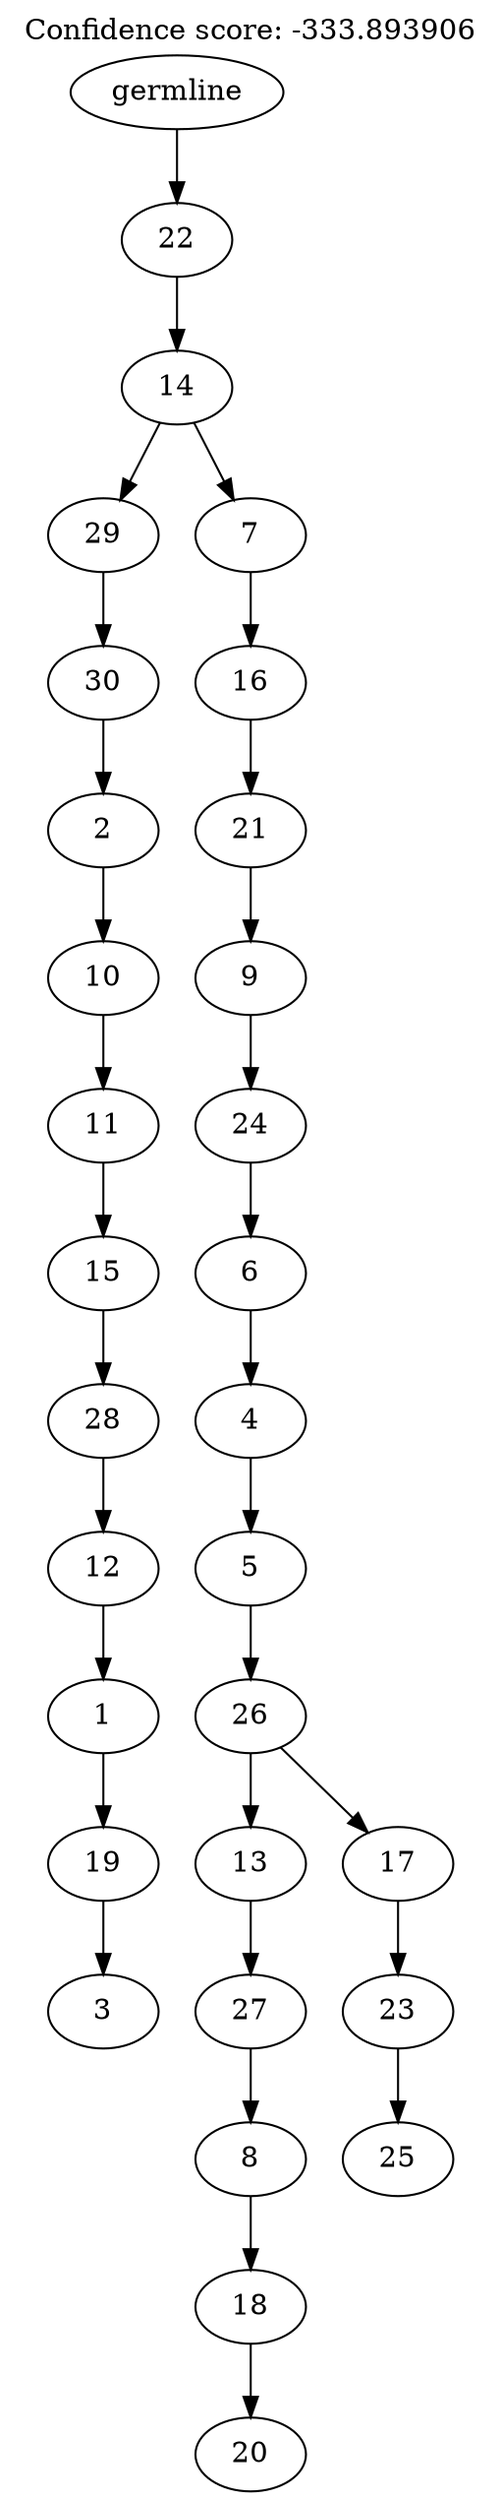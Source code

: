 digraph g {
	"29" -> "30";
	"30" [label="3"];
	"28" -> "29";
	"29" [label="19"];
	"27" -> "28";
	"28" [label="1"];
	"26" -> "27";
	"27" [label="12"];
	"25" -> "26";
	"26" [label="28"];
	"24" -> "25";
	"25" [label="15"];
	"23" -> "24";
	"24" [label="11"];
	"22" -> "23";
	"23" [label="10"];
	"21" -> "22";
	"22" [label="2"];
	"20" -> "21";
	"21" [label="30"];
	"18" -> "19";
	"19" [label="20"];
	"17" -> "18";
	"18" [label="18"];
	"16" -> "17";
	"17" [label="8"];
	"15" -> "16";
	"16" [label="27"];
	"13" -> "14";
	"14" [label="25"];
	"12" -> "13";
	"13" [label="23"];
	"11" -> "12";
	"12" [label="17"];
	"11" -> "15";
	"15" [label="13"];
	"10" -> "11";
	"11" [label="26"];
	"9" -> "10";
	"10" [label="5"];
	"8" -> "9";
	"9" [label="4"];
	"7" -> "8";
	"8" [label="6"];
	"6" -> "7";
	"7" [label="24"];
	"5" -> "6";
	"6" [label="9"];
	"4" -> "5";
	"5" [label="21"];
	"3" -> "4";
	"4" [label="16"];
	"2" -> "3";
	"3" [label="7"];
	"2" -> "20";
	"20" [label="29"];
	"1" -> "2";
	"2" [label="14"];
	"0" -> "1";
	"1" [label="22"];
	"0" [label="germline"];
	labelloc="t";
	label="Confidence score: -333.893906";
}
